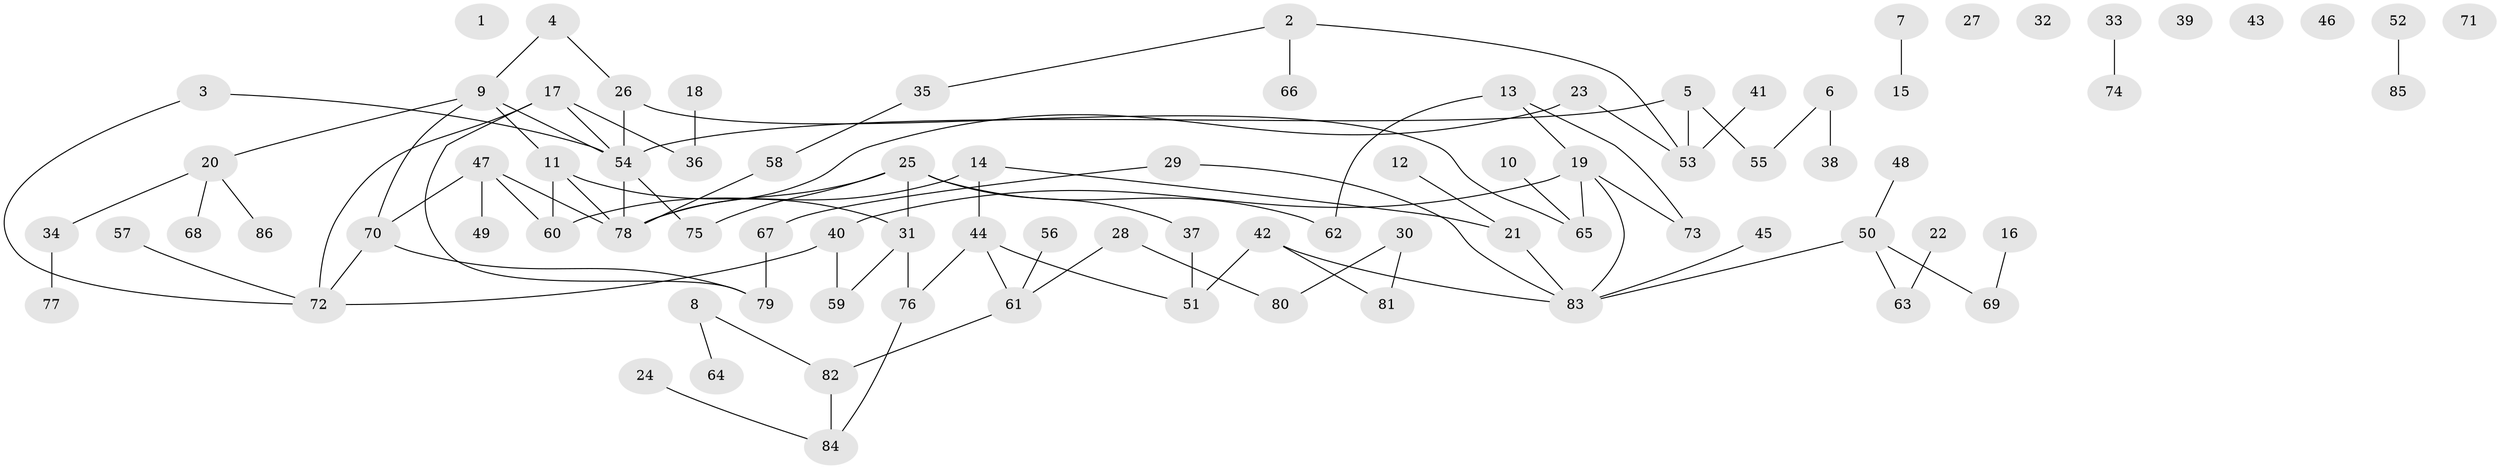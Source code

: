 // coarse degree distribution, {5: 0.07692307692307693, 4: 0.15384615384615385, 2: 0.2692307692307692, 9: 0.038461538461538464, 3: 0.19230769230769232, 1: 0.15384615384615385, 6: 0.11538461538461539}
// Generated by graph-tools (version 1.1) at 2025/48/03/04/25 22:48:12]
// undirected, 86 vertices, 97 edges
graph export_dot {
  node [color=gray90,style=filled];
  1;
  2;
  3;
  4;
  5;
  6;
  7;
  8;
  9;
  10;
  11;
  12;
  13;
  14;
  15;
  16;
  17;
  18;
  19;
  20;
  21;
  22;
  23;
  24;
  25;
  26;
  27;
  28;
  29;
  30;
  31;
  32;
  33;
  34;
  35;
  36;
  37;
  38;
  39;
  40;
  41;
  42;
  43;
  44;
  45;
  46;
  47;
  48;
  49;
  50;
  51;
  52;
  53;
  54;
  55;
  56;
  57;
  58;
  59;
  60;
  61;
  62;
  63;
  64;
  65;
  66;
  67;
  68;
  69;
  70;
  71;
  72;
  73;
  74;
  75;
  76;
  77;
  78;
  79;
  80;
  81;
  82;
  83;
  84;
  85;
  86;
  2 -- 35;
  2 -- 53;
  2 -- 66;
  3 -- 54;
  3 -- 72;
  4 -- 9;
  4 -- 26;
  5 -- 53;
  5 -- 54;
  5 -- 55;
  6 -- 38;
  6 -- 55;
  7 -- 15;
  8 -- 64;
  8 -- 82;
  9 -- 11;
  9 -- 20;
  9 -- 54;
  9 -- 70;
  10 -- 65;
  11 -- 31;
  11 -- 60;
  11 -- 78;
  12 -- 21;
  13 -- 19;
  13 -- 62;
  13 -- 73;
  14 -- 21;
  14 -- 44;
  14 -- 60;
  16 -- 69;
  17 -- 36;
  17 -- 54;
  17 -- 72;
  17 -- 79;
  18 -- 36;
  19 -- 40;
  19 -- 65;
  19 -- 73;
  19 -- 83;
  20 -- 34;
  20 -- 68;
  20 -- 86;
  21 -- 83;
  22 -- 63;
  23 -- 53;
  23 -- 78;
  24 -- 84;
  25 -- 31;
  25 -- 37;
  25 -- 62;
  25 -- 75;
  25 -- 78;
  26 -- 54;
  26 -- 65;
  28 -- 61;
  28 -- 80;
  29 -- 67;
  29 -- 83;
  30 -- 80;
  30 -- 81;
  31 -- 59;
  31 -- 76;
  33 -- 74;
  34 -- 77;
  35 -- 58;
  37 -- 51;
  40 -- 59;
  40 -- 72;
  41 -- 53;
  42 -- 51;
  42 -- 81;
  42 -- 83;
  44 -- 51;
  44 -- 61;
  44 -- 76;
  45 -- 83;
  47 -- 49;
  47 -- 60;
  47 -- 70;
  47 -- 78;
  48 -- 50;
  50 -- 63;
  50 -- 69;
  50 -- 83;
  52 -- 85;
  54 -- 75;
  54 -- 78;
  56 -- 61;
  57 -- 72;
  58 -- 78;
  61 -- 82;
  67 -- 79;
  70 -- 72;
  70 -- 79;
  76 -- 84;
  82 -- 84;
}
